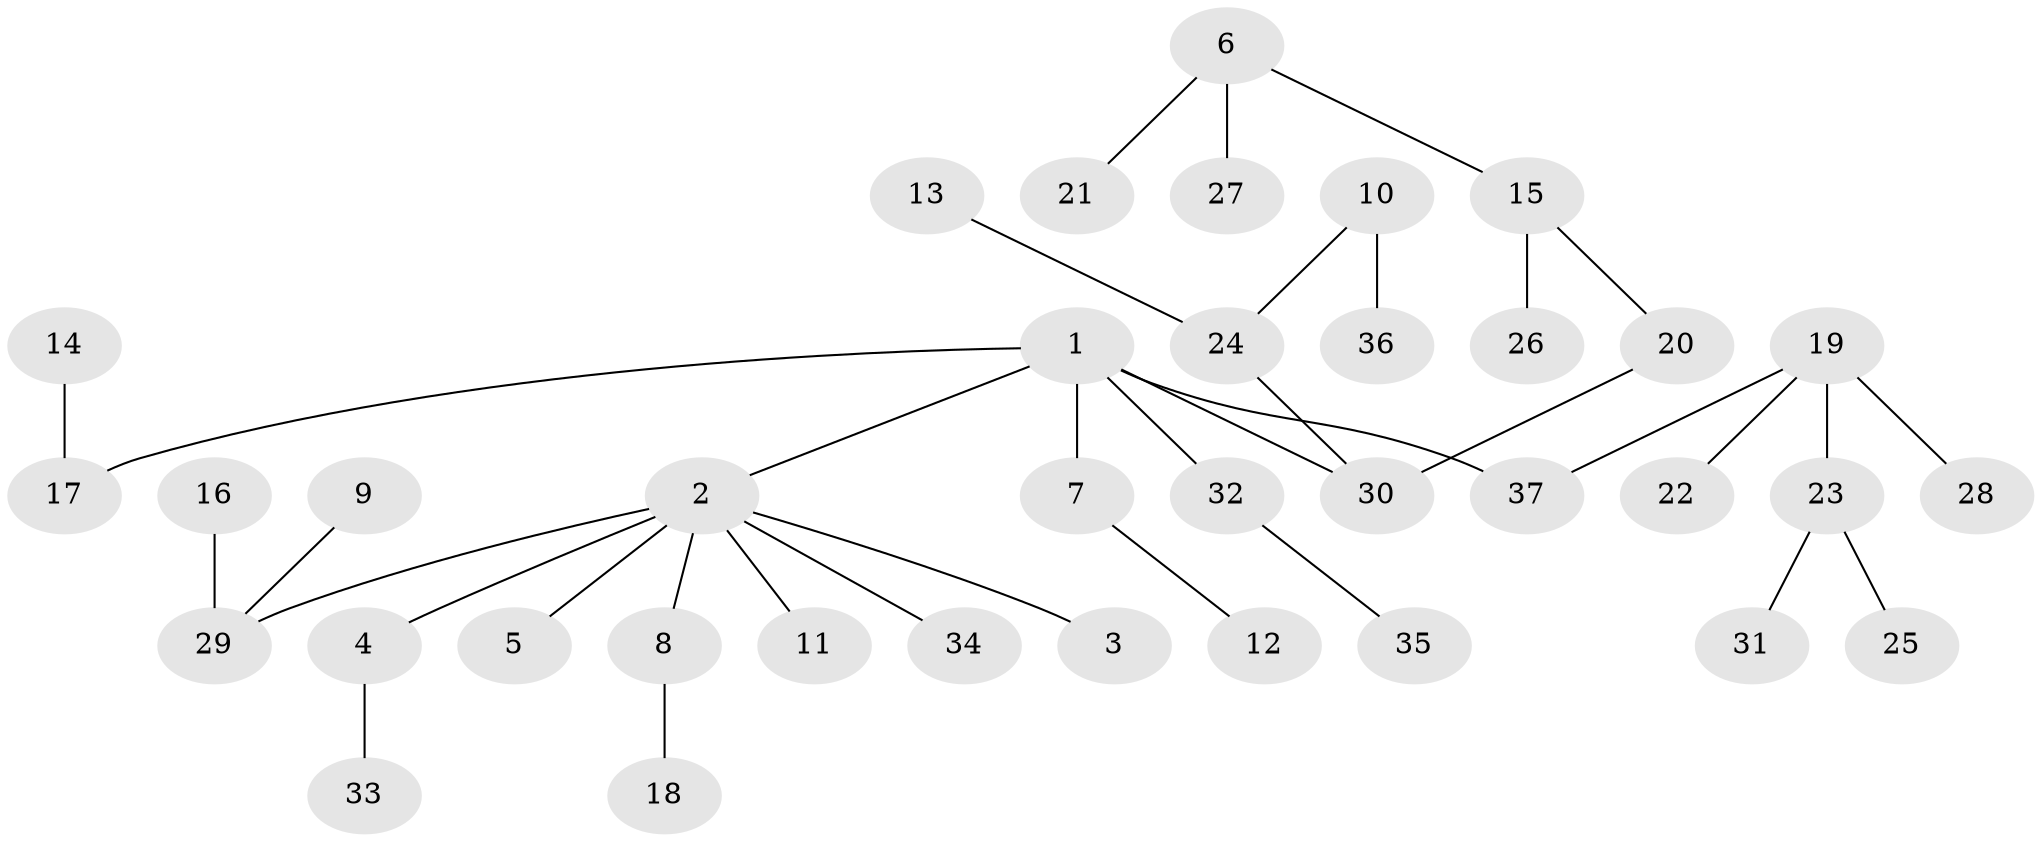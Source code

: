 // original degree distribution, {6: 0.0136986301369863, 5: 0.0273972602739726, 2: 0.273972602739726, 9: 0.0136986301369863, 1: 0.5068493150684932, 4: 0.0821917808219178, 3: 0.0821917808219178}
// Generated by graph-tools (version 1.1) at 2025/02/03/09/25 03:02:21]
// undirected, 37 vertices, 36 edges
graph export_dot {
graph [start="1"]
  node [color=gray90,style=filled];
  1;
  2;
  3;
  4;
  5;
  6;
  7;
  8;
  9;
  10;
  11;
  12;
  13;
  14;
  15;
  16;
  17;
  18;
  19;
  20;
  21;
  22;
  23;
  24;
  25;
  26;
  27;
  28;
  29;
  30;
  31;
  32;
  33;
  34;
  35;
  36;
  37;
  1 -- 2 [weight=1.0];
  1 -- 7 [weight=1.0];
  1 -- 17 [weight=1.0];
  1 -- 30 [weight=1.0];
  1 -- 32 [weight=1.0];
  1 -- 37 [weight=1.0];
  2 -- 3 [weight=1.0];
  2 -- 4 [weight=1.0];
  2 -- 5 [weight=1.0];
  2 -- 8 [weight=1.0];
  2 -- 11 [weight=1.0];
  2 -- 29 [weight=1.0];
  2 -- 34 [weight=1.0];
  4 -- 33 [weight=1.0];
  6 -- 15 [weight=1.0];
  6 -- 21 [weight=1.0];
  6 -- 27 [weight=1.0];
  7 -- 12 [weight=1.0];
  8 -- 18 [weight=1.0];
  9 -- 29 [weight=1.0];
  10 -- 24 [weight=1.0];
  10 -- 36 [weight=1.0];
  13 -- 24 [weight=1.0];
  14 -- 17 [weight=1.0];
  15 -- 20 [weight=1.0];
  15 -- 26 [weight=1.0];
  16 -- 29 [weight=1.0];
  19 -- 22 [weight=1.0];
  19 -- 23 [weight=1.0];
  19 -- 28 [weight=1.0];
  19 -- 37 [weight=1.0];
  20 -- 30 [weight=1.0];
  23 -- 25 [weight=1.0];
  23 -- 31 [weight=1.0];
  24 -- 30 [weight=1.0];
  32 -- 35 [weight=1.0];
}
